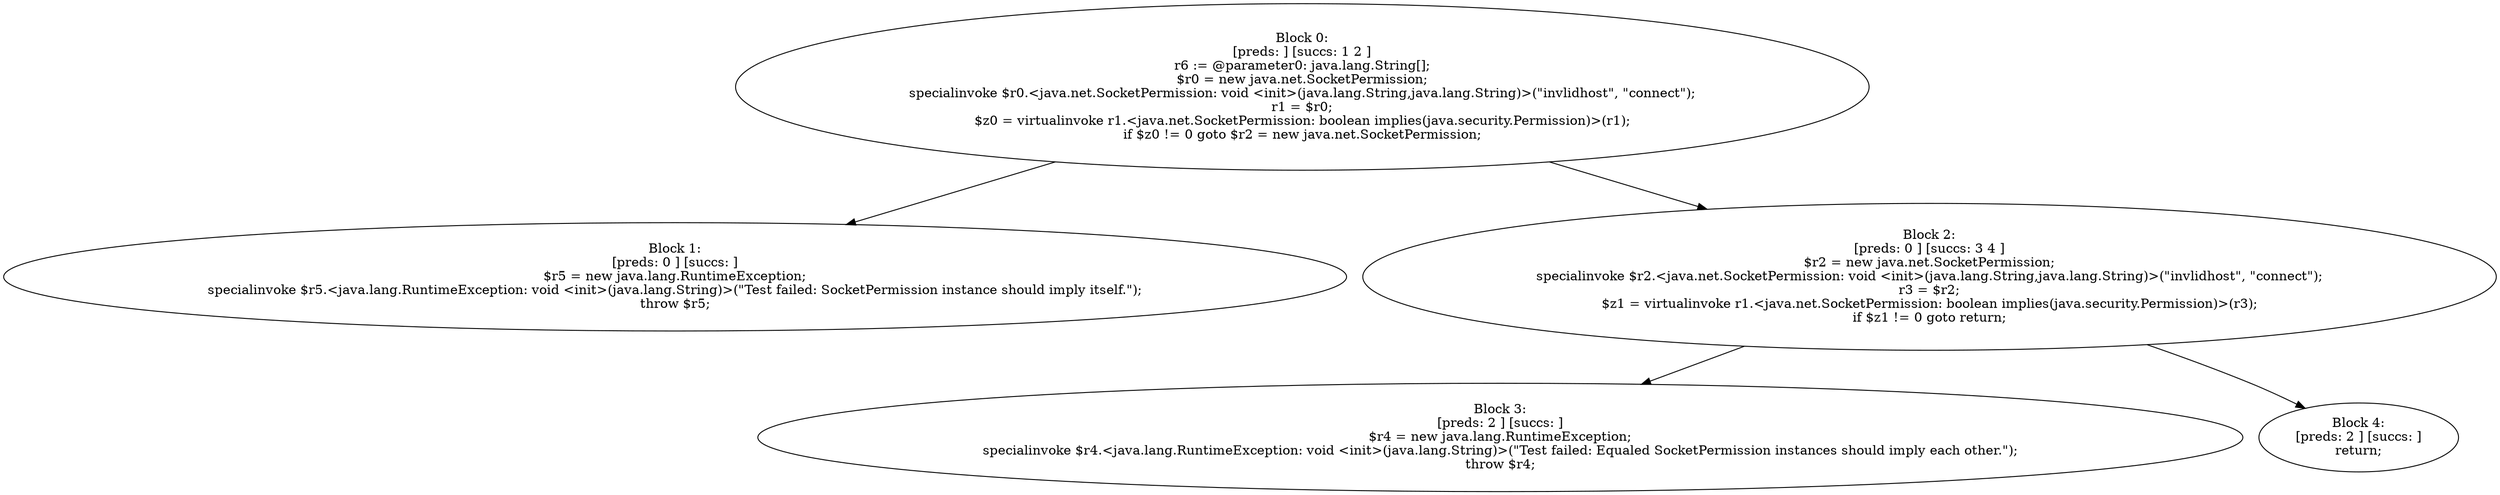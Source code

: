digraph "unitGraph" {
    "Block 0:
[preds: ] [succs: 1 2 ]
r6 := @parameter0: java.lang.String[];
$r0 = new java.net.SocketPermission;
specialinvoke $r0.<java.net.SocketPermission: void <init>(java.lang.String,java.lang.String)>(\"invlidhost\", \"connect\");
r1 = $r0;
$z0 = virtualinvoke r1.<java.net.SocketPermission: boolean implies(java.security.Permission)>(r1);
if $z0 != 0 goto $r2 = new java.net.SocketPermission;
"
    "Block 1:
[preds: 0 ] [succs: ]
$r5 = new java.lang.RuntimeException;
specialinvoke $r5.<java.lang.RuntimeException: void <init>(java.lang.String)>(\"Test failed: SocketPermission instance should imply itself.\");
throw $r5;
"
    "Block 2:
[preds: 0 ] [succs: 3 4 ]
$r2 = new java.net.SocketPermission;
specialinvoke $r2.<java.net.SocketPermission: void <init>(java.lang.String,java.lang.String)>(\"invlidhost\", \"connect\");
r3 = $r2;
$z1 = virtualinvoke r1.<java.net.SocketPermission: boolean implies(java.security.Permission)>(r3);
if $z1 != 0 goto return;
"
    "Block 3:
[preds: 2 ] [succs: ]
$r4 = new java.lang.RuntimeException;
specialinvoke $r4.<java.lang.RuntimeException: void <init>(java.lang.String)>(\"Test failed: Equaled SocketPermission instances should imply each other.\");
throw $r4;
"
    "Block 4:
[preds: 2 ] [succs: ]
return;
"
    "Block 0:
[preds: ] [succs: 1 2 ]
r6 := @parameter0: java.lang.String[];
$r0 = new java.net.SocketPermission;
specialinvoke $r0.<java.net.SocketPermission: void <init>(java.lang.String,java.lang.String)>(\"invlidhost\", \"connect\");
r1 = $r0;
$z0 = virtualinvoke r1.<java.net.SocketPermission: boolean implies(java.security.Permission)>(r1);
if $z0 != 0 goto $r2 = new java.net.SocketPermission;
"->"Block 1:
[preds: 0 ] [succs: ]
$r5 = new java.lang.RuntimeException;
specialinvoke $r5.<java.lang.RuntimeException: void <init>(java.lang.String)>(\"Test failed: SocketPermission instance should imply itself.\");
throw $r5;
";
    "Block 0:
[preds: ] [succs: 1 2 ]
r6 := @parameter0: java.lang.String[];
$r0 = new java.net.SocketPermission;
specialinvoke $r0.<java.net.SocketPermission: void <init>(java.lang.String,java.lang.String)>(\"invlidhost\", \"connect\");
r1 = $r0;
$z0 = virtualinvoke r1.<java.net.SocketPermission: boolean implies(java.security.Permission)>(r1);
if $z0 != 0 goto $r2 = new java.net.SocketPermission;
"->"Block 2:
[preds: 0 ] [succs: 3 4 ]
$r2 = new java.net.SocketPermission;
specialinvoke $r2.<java.net.SocketPermission: void <init>(java.lang.String,java.lang.String)>(\"invlidhost\", \"connect\");
r3 = $r2;
$z1 = virtualinvoke r1.<java.net.SocketPermission: boolean implies(java.security.Permission)>(r3);
if $z1 != 0 goto return;
";
    "Block 2:
[preds: 0 ] [succs: 3 4 ]
$r2 = new java.net.SocketPermission;
specialinvoke $r2.<java.net.SocketPermission: void <init>(java.lang.String,java.lang.String)>(\"invlidhost\", \"connect\");
r3 = $r2;
$z1 = virtualinvoke r1.<java.net.SocketPermission: boolean implies(java.security.Permission)>(r3);
if $z1 != 0 goto return;
"->"Block 3:
[preds: 2 ] [succs: ]
$r4 = new java.lang.RuntimeException;
specialinvoke $r4.<java.lang.RuntimeException: void <init>(java.lang.String)>(\"Test failed: Equaled SocketPermission instances should imply each other.\");
throw $r4;
";
    "Block 2:
[preds: 0 ] [succs: 3 4 ]
$r2 = new java.net.SocketPermission;
specialinvoke $r2.<java.net.SocketPermission: void <init>(java.lang.String,java.lang.String)>(\"invlidhost\", \"connect\");
r3 = $r2;
$z1 = virtualinvoke r1.<java.net.SocketPermission: boolean implies(java.security.Permission)>(r3);
if $z1 != 0 goto return;
"->"Block 4:
[preds: 2 ] [succs: ]
return;
";
}
